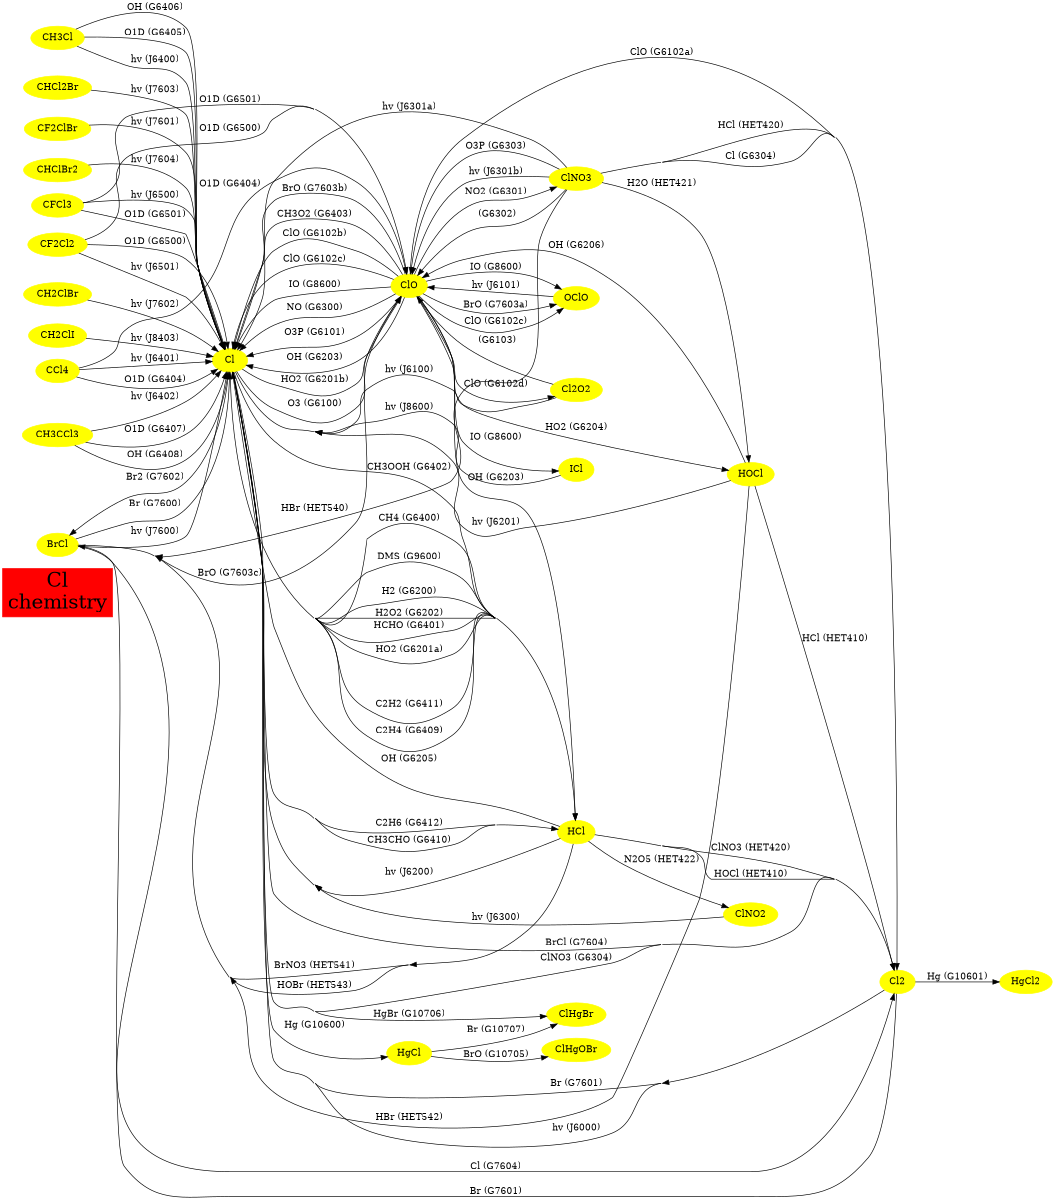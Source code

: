 // Created automatically by xgraphviz, DO NOT EDIT!
digraph Cl {
  concentrate=true;
  rankdir=LR;
  size="8,8";
"Cl\nchemistry"
  [shape=box, fontsize=30,
  style="filled", color=red];
subgraph species {
node[shape=oval,
  color=yellow,
  style="filled"];
BrCl
CCl4
CF2Cl2
CF2ClBr
CFCl3
CH2ClBr
CH2ClI
CH3CCl3
CH3Cl
CHCl2Br
CHClBr2
Cl
Cl2
Cl2O2
ClHgBr
ClHgOBr
ClNO2
ClNO3
ClO
HCl
HOCl
HgCl
HgCl2
ICl
OClO
}
BrCl -> Cl [label = "Br (G7600)"];
BrCl -> Cl [label = "hv (J7600)"];
BrCl -> Cl2 [label = "Cl (G7604)"];
CCl4 -> Cl [label = "O1D (G6404)"];
CCl4 -> Cl [label = "hv (J6401)"];
CCl4 -> ClO [label = "O1D (G6404)"];
CF2Cl2 -> Cl [label = "O1D (G6500)"];
CF2Cl2 -> Cl [label = "hv (J6501)"];
CF2Cl2 -> ClO [label = "O1D (G6500)"];
CF2ClBr -> Cl [label = "hv (J7601)"];
CFCl3 -> Cl [label = "O1D (G6501)"];
CFCl3 -> Cl [label = "hv (J6500)"];
CFCl3 -> ClO [label = "O1D (G6501)"];
CH2ClBr -> Cl [label = "hv (J7602)"];
CH2ClI -> Cl [label = "hv (J8403)"];
CH3CCl3 -> Cl [label = "O1D (G6407)"];
CH3CCl3 -> Cl [label = "OH (G6408)"];
CH3CCl3 -> Cl [label = "hv (J6402)"];
CH3Cl -> Cl [label = "O1D (G6405)"];
CH3Cl -> Cl [label = "OH (G6406)"];
CH3Cl -> Cl [label = "hv (J6400)"];
CHCl2Br -> Cl [label = "hv (J7603)"];
CHClBr2 -> Cl [label = "hv (J7604)"];
Cl -> BrCl [label = "Br2 (G7602)"];
Cl -> Cl2 [label = "BrCl (G7604)"];
Cl -> Cl2 [label = "ClNO3 (G6304)"];
Cl -> ClHgBr [label = "HgBr (G10706)"];
Cl -> ClO [label = "HO2 (G6201b)"];
Cl -> ClO [label = "O3 (G6100)"];
Cl -> HCl [label = "C2H2 (G6411)"];
Cl -> HCl [label = "C2H4 (G6409)"];
Cl -> HCl [label = "C2H6 (G6412)"];
Cl -> HCl [label = "CH3CHO (G6410)"];
Cl -> HCl [label = "CH3OOH (G6402)"];
Cl -> HCl [label = "CH4 (G6400)"];
Cl -> HCl [label = "DMS (G9600)"];
Cl -> HCl [label = "H2 (G6200)"];
Cl -> HCl [label = "H2O2 (G6202)"];
Cl -> HCl [label = "HCHO (G6401)"];
Cl -> HCl [label = "HO2 (G6201a)"];
Cl -> HgCl [label = "Hg (G10600)"];
Cl2 -> BrCl [label = "Br (G7601)"];
Cl2 -> Cl [label = "Br (G7601)"];
Cl2 -> Cl [label = "hv (J6000)"];
Cl2 -> HgCl2 [label = "Hg (G10601)"];
Cl2O2 -> Cl [label = "hv (J6100)"];
Cl2O2 -> ClO [label = " (G6103)"];
ClNO2 -> Cl [label = "hv (J6300)"];
ClNO3 -> BrCl [label = "HBr (HET540)"];
ClNO3 -> Cl [label = "hv (J6301a)"];
ClNO3 -> Cl2 [label = "Cl (G6304)"];
ClNO3 -> Cl2 [label = "HCl (HET420)"];
ClNO3 -> ClO [label = " (G6302)"];
ClNO3 -> ClO [label = "O3P (G6303)"];
ClNO3 -> ClO [label = "hv (J6301b)"];
ClNO3 -> HOCl [label = "H2O (HET421)"];
ClO -> BrCl [label = "BrO (G7603c)"];
ClO -> Cl [label = "BrO (G7603b)"];
ClO -> Cl [label = "CH3O2 (G6403)"];
ClO -> Cl [label = "ClO (G6102b)"];
ClO -> Cl [label = "ClO (G6102c)"];
ClO -> Cl [label = "IO (G8600)"];
ClO -> Cl [label = "NO (G6300)"];
ClO -> Cl [label = "O3P (G6101)"];
ClO -> Cl [label = "OH (G6203)"];
ClO -> Cl2 [label = "ClO (G6102a)"];
ClO -> Cl2O2 [label = "ClO (G6102d)"];
ClO -> ClNO3 [label = "NO2 (G6301)"];
ClO -> HCl [label = "OH (G6203)"];
ClO -> HOCl [label = "HO2 (G6204)"];
ClO -> ICl [label = "IO (G8600)"];
ClO -> OClO [label = "BrO (G7603a)"];
ClO -> OClO [label = "ClO (G6102c)"];
ClO -> OClO [label = "IO (G8600)"];
HCl -> BrCl [label = "BrNO3 (HET541)"];
HCl -> BrCl [label = "HOBr (HET543)"];
HCl -> Cl [label = "OH (G6205)"];
HCl -> Cl [label = "hv (J6200)"];
HCl -> Cl2 [label = "ClNO3 (HET420)"];
HCl -> Cl2 [label = "HOCl (HET410)"];
HCl -> ClNO2 [label = "N2O5 (HET422)"];
HOCl -> BrCl [label = "HBr (HET542)"];
HOCl -> Cl [label = "hv (J6201)"];
HOCl -> Cl2 [label = "HCl (HET410)"];
HOCl -> ClO [label = "OH (G6206)"];
HgCl -> ClHgBr [label = "Br (G10707)"];
HgCl -> ClHgOBr [label = "BrO (G10705)"];
ICl -> Cl [label = "hv (J8600)"];
OClO -> ClO [label = "hv (J6101)"];
}
